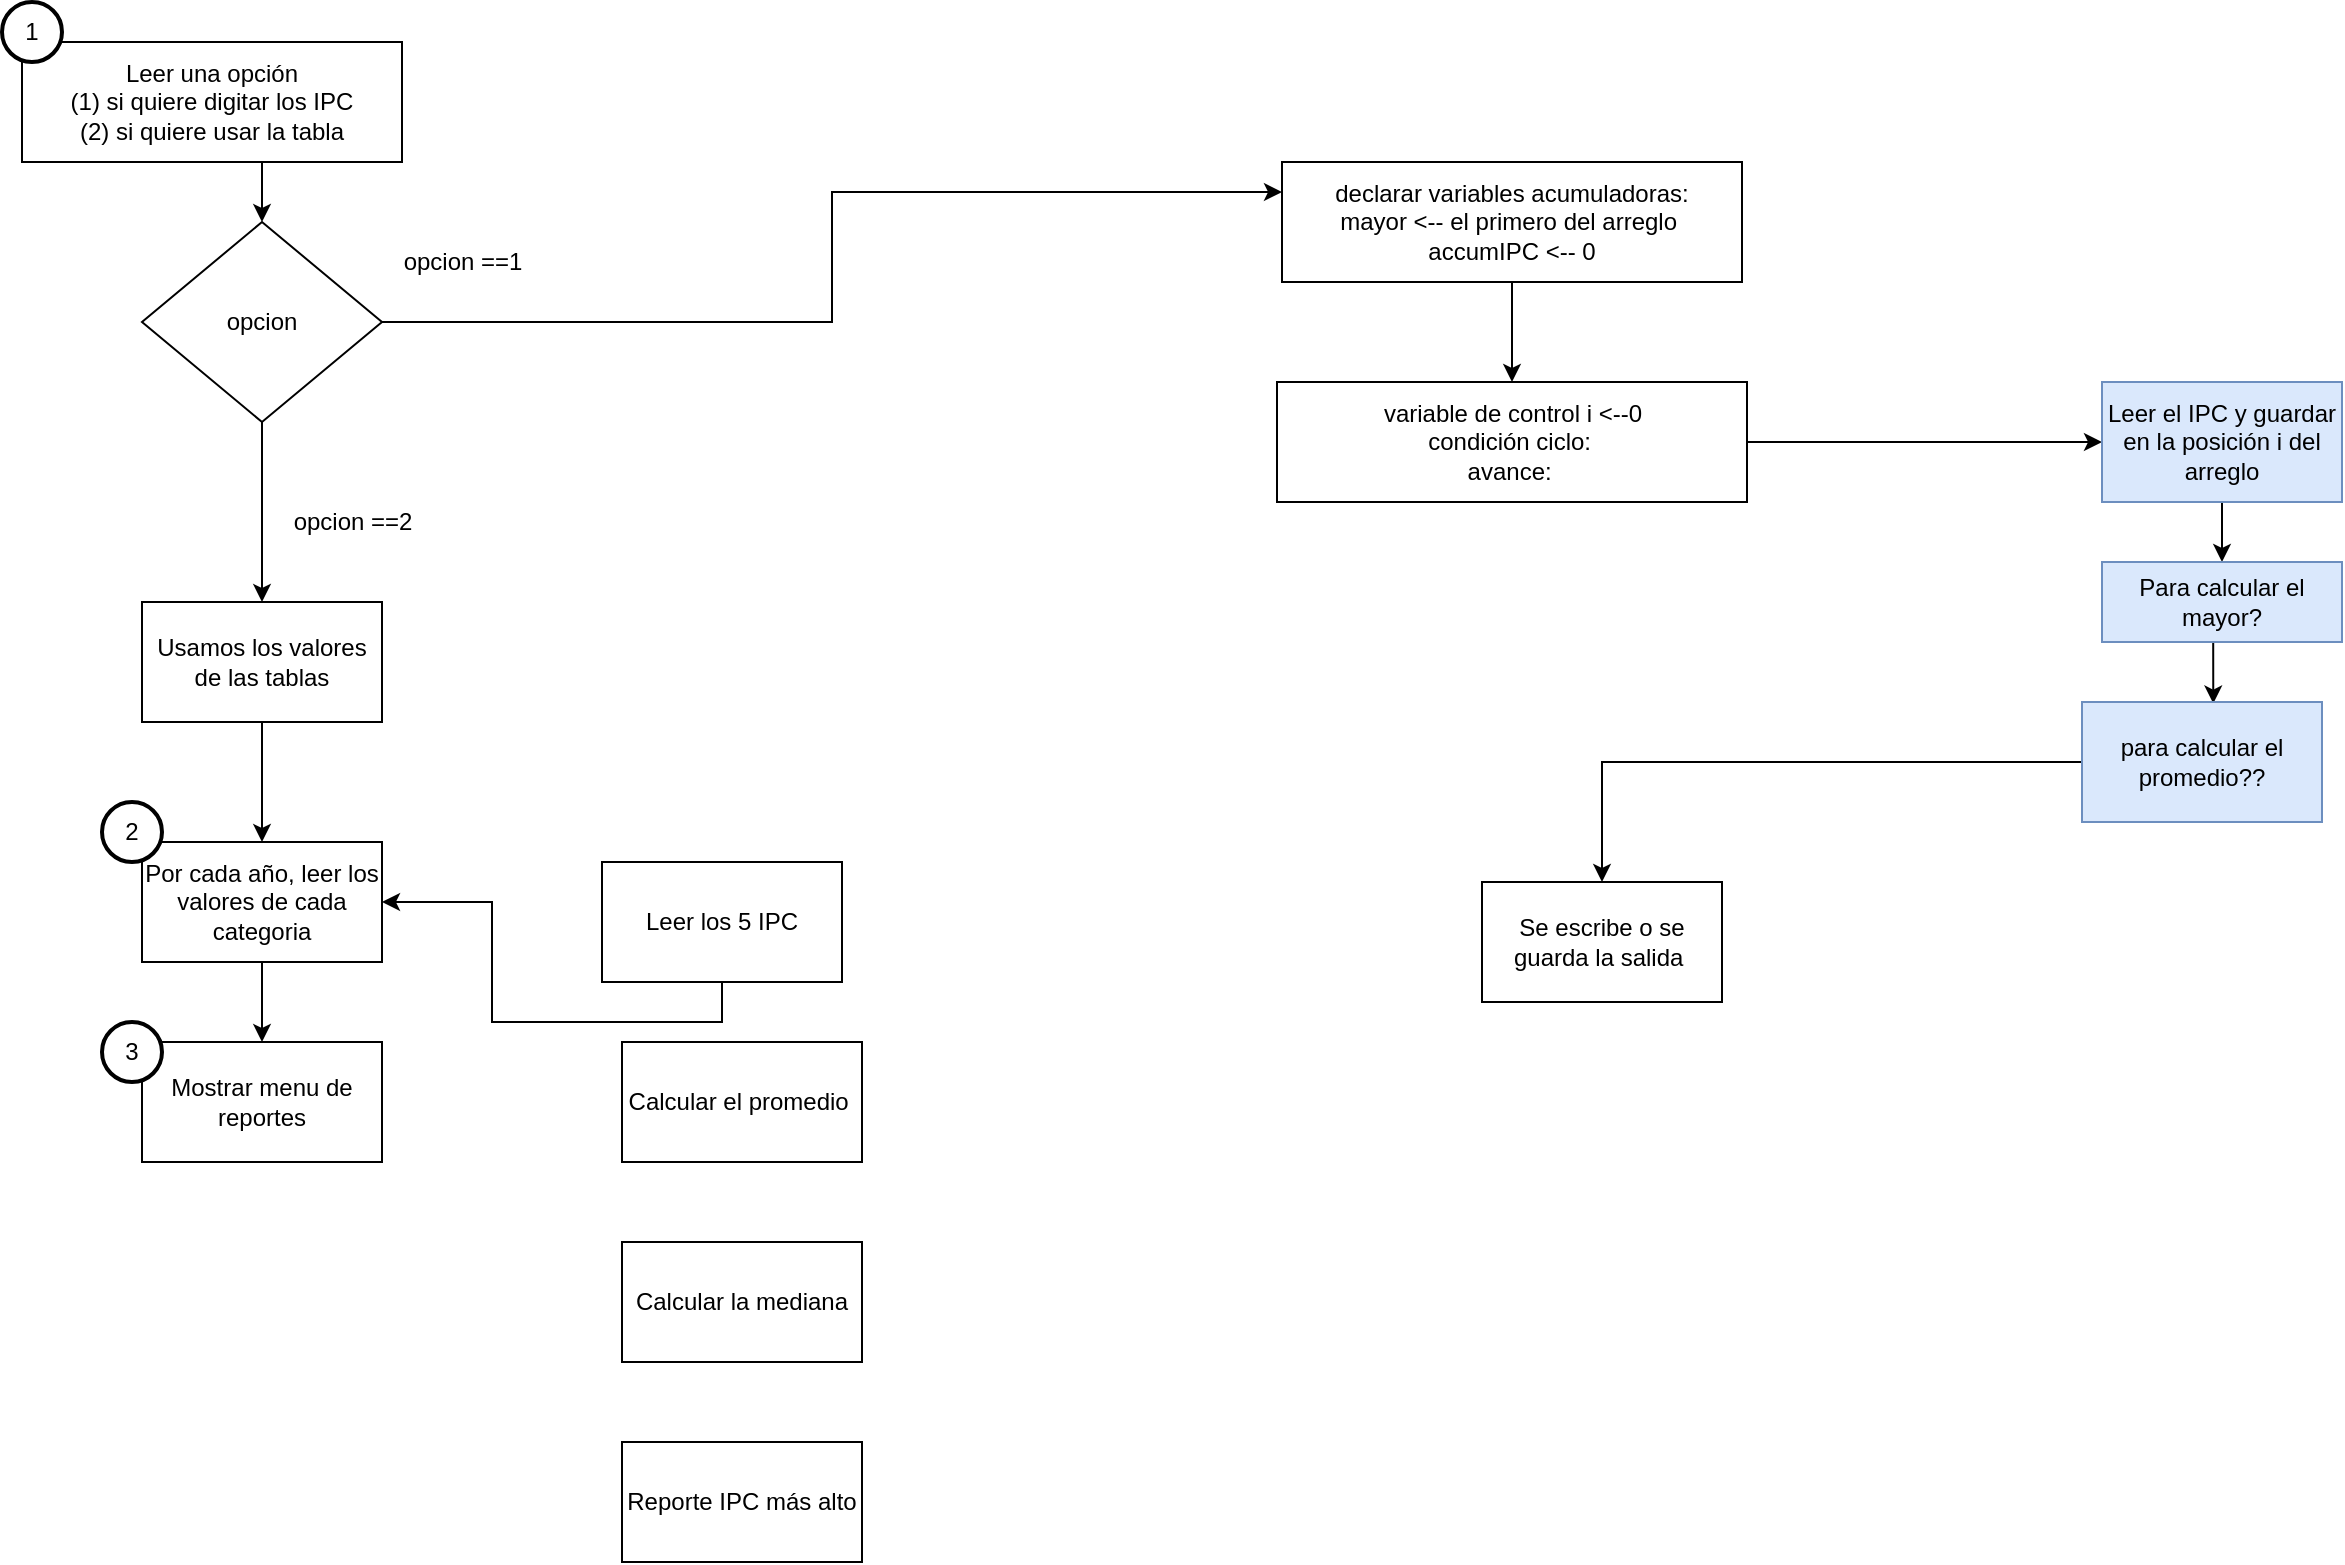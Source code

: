 <mxfile version="14.4.9" type="google"><diagram id="A2OVgilGzZSCI3ahyszv" name="Page-1"><mxGraphModel dx="915" dy="562" grid="1" gridSize="10" guides="1" tooltips="1" connect="1" arrows="1" fold="1" page="1" pageScale="1" pageWidth="827" pageHeight="1169" math="0" shadow="0"><root><mxCell id="0"/><mxCell id="1" parent="0"/><mxCell id="jBXF80TZYg-h9DgiR5Og-9" style="edgeStyle=orthogonalEdgeStyle;rounded=0;orthogonalLoop=1;jettySize=auto;html=1;exitX=0.5;exitY=1;exitDx=0;exitDy=0;entryX=0.5;entryY=0;entryDx=0;entryDy=0;" parent="1" source="jBXF80TZYg-h9DgiR5Og-1" target="jBXF80TZYg-h9DgiR5Og-2" edge="1"><mxGeometry relative="1" as="geometry"/></mxCell><mxCell id="jBXF80TZYg-h9DgiR5Og-1" value="Leer una opción &lt;br&gt;(1) si quiere digitar los IPC&lt;br&gt;(2) si quiere usar la tabla" style="rounded=0;whiteSpace=wrap;html=1;" parent="1" vertex="1"><mxGeometry x="330" y="140" width="190" height="60" as="geometry"/></mxCell><mxCell id="jBXF80TZYg-h9DgiR5Og-5" style="edgeStyle=orthogonalEdgeStyle;rounded=0;orthogonalLoop=1;jettySize=auto;html=1;exitX=1;exitY=0.5;exitDx=0;exitDy=0;entryX=0;entryY=0.25;entryDx=0;entryDy=0;" parent="1" source="jBXF80TZYg-h9DgiR5Og-2" target="jsUJTfMl-BDqNvXD0SXR-5" edge="1"><mxGeometry relative="1" as="geometry"/></mxCell><mxCell id="jBXF80TZYg-h9DgiR5Og-6" style="edgeStyle=orthogonalEdgeStyle;rounded=0;orthogonalLoop=1;jettySize=auto;html=1;exitX=0.5;exitY=1;exitDx=0;exitDy=0;" parent="1" source="jBXF80TZYg-h9DgiR5Og-2" target="jBXF80TZYg-h9DgiR5Og-4" edge="1"><mxGeometry relative="1" as="geometry"/></mxCell><mxCell id="jBXF80TZYg-h9DgiR5Og-2" value="opcion" style="rhombus;whiteSpace=wrap;html=1;" parent="1" vertex="1"><mxGeometry x="390" y="230" width="120" height="100" as="geometry"/></mxCell><mxCell id="jBXF80TZYg-h9DgiR5Og-12" style="edgeStyle=orthogonalEdgeStyle;rounded=0;orthogonalLoop=1;jettySize=auto;html=1;exitX=0.5;exitY=1;exitDx=0;exitDy=0;entryX=1;entryY=0.5;entryDx=0;entryDy=0;" parent="1" source="jBXF80TZYg-h9DgiR5Og-3" target="jBXF80TZYg-h9DgiR5Og-10" edge="1"><mxGeometry relative="1" as="geometry"/></mxCell><mxCell id="jBXF80TZYg-h9DgiR5Og-3" value="Leer los 5 IPC" style="rounded=0;whiteSpace=wrap;html=1;" parent="1" vertex="1"><mxGeometry x="620" y="550" width="120" height="60" as="geometry"/></mxCell><mxCell id="jBXF80TZYg-h9DgiR5Og-11" style="edgeStyle=orthogonalEdgeStyle;rounded=0;orthogonalLoop=1;jettySize=auto;html=1;exitX=0.5;exitY=1;exitDx=0;exitDy=0;entryX=0.5;entryY=0;entryDx=0;entryDy=0;" parent="1" source="jBXF80TZYg-h9DgiR5Og-4" target="jBXF80TZYg-h9DgiR5Og-10" edge="1"><mxGeometry relative="1" as="geometry"/></mxCell><mxCell id="jBXF80TZYg-h9DgiR5Og-4" value="Usamos los valores de las tablas" style="rounded=0;whiteSpace=wrap;html=1;" parent="1" vertex="1"><mxGeometry x="390" y="420" width="120" height="60" as="geometry"/></mxCell><mxCell id="jBXF80TZYg-h9DgiR5Og-7" value="opcion ==1" style="text;html=1;align=center;verticalAlign=middle;resizable=0;points=[];autosize=1;" parent="1" vertex="1"><mxGeometry x="515" y="240" width="70" height="20" as="geometry"/></mxCell><mxCell id="jBXF80TZYg-h9DgiR5Og-8" value="opcion ==2" style="text;html=1;align=center;verticalAlign=middle;resizable=0;points=[];autosize=1;" parent="1" vertex="1"><mxGeometry x="460" y="370" width="70" height="20" as="geometry"/></mxCell><mxCell id="jBXF80TZYg-h9DgiR5Og-14" style="edgeStyle=orthogonalEdgeStyle;rounded=0;orthogonalLoop=1;jettySize=auto;html=1;exitX=0.5;exitY=1;exitDx=0;exitDy=0;" parent="1" source="jBXF80TZYg-h9DgiR5Og-10" target="jBXF80TZYg-h9DgiR5Og-13" edge="1"><mxGeometry relative="1" as="geometry"/></mxCell><mxCell id="jBXF80TZYg-h9DgiR5Og-10" value="Por cada año, leer los valores de cada categoria" style="rounded=0;whiteSpace=wrap;html=1;" parent="1" vertex="1"><mxGeometry x="390" y="540" width="120" height="60" as="geometry"/></mxCell><mxCell id="jBXF80TZYg-h9DgiR5Og-13" value="Mostrar menu de reportes" style="rounded=0;whiteSpace=wrap;html=1;" parent="1" vertex="1"><mxGeometry x="390" y="640" width="120" height="60" as="geometry"/></mxCell><mxCell id="HmOcRRnaEf9ZUleieWqf-1" value="1" style="strokeWidth=2;html=1;shape=mxgraph.flowchart.start_2;whiteSpace=wrap;" parent="1" vertex="1"><mxGeometry x="320" y="120" width="30" height="30" as="geometry"/></mxCell><mxCell id="HmOcRRnaEf9ZUleieWqf-2" value="2" style="strokeWidth=2;html=1;shape=mxgraph.flowchart.start_2;whiteSpace=wrap;" parent="1" vertex="1"><mxGeometry x="370" y="520" width="30" height="30" as="geometry"/></mxCell><mxCell id="jsUJTfMl-BDqNvXD0SXR-1" value="3" style="strokeWidth=2;html=1;shape=mxgraph.flowchart.start_2;whiteSpace=wrap;" vertex="1" parent="1"><mxGeometry x="370" y="630" width="30" height="30" as="geometry"/></mxCell><mxCell id="jsUJTfMl-BDqNvXD0SXR-2" value="Calcular el promedio&amp;nbsp;" style="rounded=0;whiteSpace=wrap;html=1;" vertex="1" parent="1"><mxGeometry x="630" y="640" width="120" height="60" as="geometry"/></mxCell><mxCell id="jsUJTfMl-BDqNvXD0SXR-3" value="Calcular la mediana" style="rounded=0;whiteSpace=wrap;html=1;" vertex="1" parent="1"><mxGeometry x="630" y="740" width="120" height="60" as="geometry"/></mxCell><mxCell id="jsUJTfMl-BDqNvXD0SXR-4" value="Reporte IPC más alto" style="rounded=0;whiteSpace=wrap;html=1;" vertex="1" parent="1"><mxGeometry x="630" y="840" width="120" height="60" as="geometry"/></mxCell><mxCell id="jsUJTfMl-BDqNvXD0SXR-7" style="edgeStyle=orthogonalEdgeStyle;rounded=0;orthogonalLoop=1;jettySize=auto;html=1;exitX=0.5;exitY=1;exitDx=0;exitDy=0;entryX=0.5;entryY=0;entryDx=0;entryDy=0;" edge="1" parent="1" source="jsUJTfMl-BDqNvXD0SXR-5" target="jsUJTfMl-BDqNvXD0SXR-6"><mxGeometry relative="1" as="geometry"/></mxCell><mxCell id="jsUJTfMl-BDqNvXD0SXR-5" value="declarar variables acumuladoras:&lt;br&gt;mayor &amp;lt;-- el primero del arreglo&amp;nbsp;&lt;br&gt;accumIPC &amp;lt;-- 0" style="rounded=0;whiteSpace=wrap;html=1;" vertex="1" parent="1"><mxGeometry x="960" y="200" width="230" height="60" as="geometry"/></mxCell><mxCell id="jsUJTfMl-BDqNvXD0SXR-12" style="edgeStyle=orthogonalEdgeStyle;rounded=0;orthogonalLoop=1;jettySize=auto;html=1;" edge="1" parent="1" source="jsUJTfMl-BDqNvXD0SXR-6" target="jsUJTfMl-BDqNvXD0SXR-8"><mxGeometry relative="1" as="geometry"/></mxCell><mxCell id="jsUJTfMl-BDqNvXD0SXR-6" value="variable de control i &amp;lt;--0&lt;br&gt;condición ciclo:&amp;nbsp;&lt;br&gt;avance:&amp;nbsp;" style="rounded=0;whiteSpace=wrap;html=1;" vertex="1" parent="1"><mxGeometry x="957.5" y="310" width="235" height="60" as="geometry"/></mxCell><mxCell id="jsUJTfMl-BDqNvXD0SXR-13" style="edgeStyle=orthogonalEdgeStyle;rounded=0;orthogonalLoop=1;jettySize=auto;html=1;exitX=0.5;exitY=1;exitDx=0;exitDy=0;" edge="1" parent="1" source="jsUJTfMl-BDqNvXD0SXR-8" target="jsUJTfMl-BDqNvXD0SXR-9"><mxGeometry relative="1" as="geometry"/></mxCell><mxCell id="jsUJTfMl-BDqNvXD0SXR-8" value="Leer el IPC y guardar en la posición i del arreglo" style="rounded=0;whiteSpace=wrap;html=1;fillColor=#dae8fc;strokeColor=#6c8ebf;" vertex="1" parent="1"><mxGeometry x="1370" y="310" width="120" height="60" as="geometry"/></mxCell><mxCell id="jsUJTfMl-BDqNvXD0SXR-14" style="edgeStyle=orthogonalEdgeStyle;rounded=0;orthogonalLoop=1;jettySize=auto;html=1;exitX=0.5;exitY=1;exitDx=0;exitDy=0;entryX=0.547;entryY=0.013;entryDx=0;entryDy=0;entryPerimeter=0;" edge="1" parent="1" source="jsUJTfMl-BDqNvXD0SXR-9" target="jsUJTfMl-BDqNvXD0SXR-10"><mxGeometry relative="1" as="geometry"/></mxCell><mxCell id="jsUJTfMl-BDqNvXD0SXR-9" value="Para calcular el mayor?" style="rounded=0;whiteSpace=wrap;html=1;fillColor=#dae8fc;strokeColor=#6c8ebf;" vertex="1" parent="1"><mxGeometry x="1370" y="400" width="120" height="40" as="geometry"/></mxCell><mxCell id="jsUJTfMl-BDqNvXD0SXR-15" style="edgeStyle=orthogonalEdgeStyle;rounded=0;orthogonalLoop=1;jettySize=auto;html=1;" edge="1" parent="1" source="jsUJTfMl-BDqNvXD0SXR-10" target="jsUJTfMl-BDqNvXD0SXR-11"><mxGeometry relative="1" as="geometry"/></mxCell><mxCell id="jsUJTfMl-BDqNvXD0SXR-10" value="para calcular el promedio??" style="rounded=0;whiteSpace=wrap;html=1;fillColor=#dae8fc;strokeColor=#6c8ebf;" vertex="1" parent="1"><mxGeometry x="1360" y="470" width="120" height="60" as="geometry"/></mxCell><mxCell id="jsUJTfMl-BDqNvXD0SXR-11" value="Se escribe o se guarda la salida&amp;nbsp;" style="rounded=0;whiteSpace=wrap;html=1;" vertex="1" parent="1"><mxGeometry x="1060" y="560" width="120" height="60" as="geometry"/></mxCell></root></mxGraphModel></diagram></mxfile>